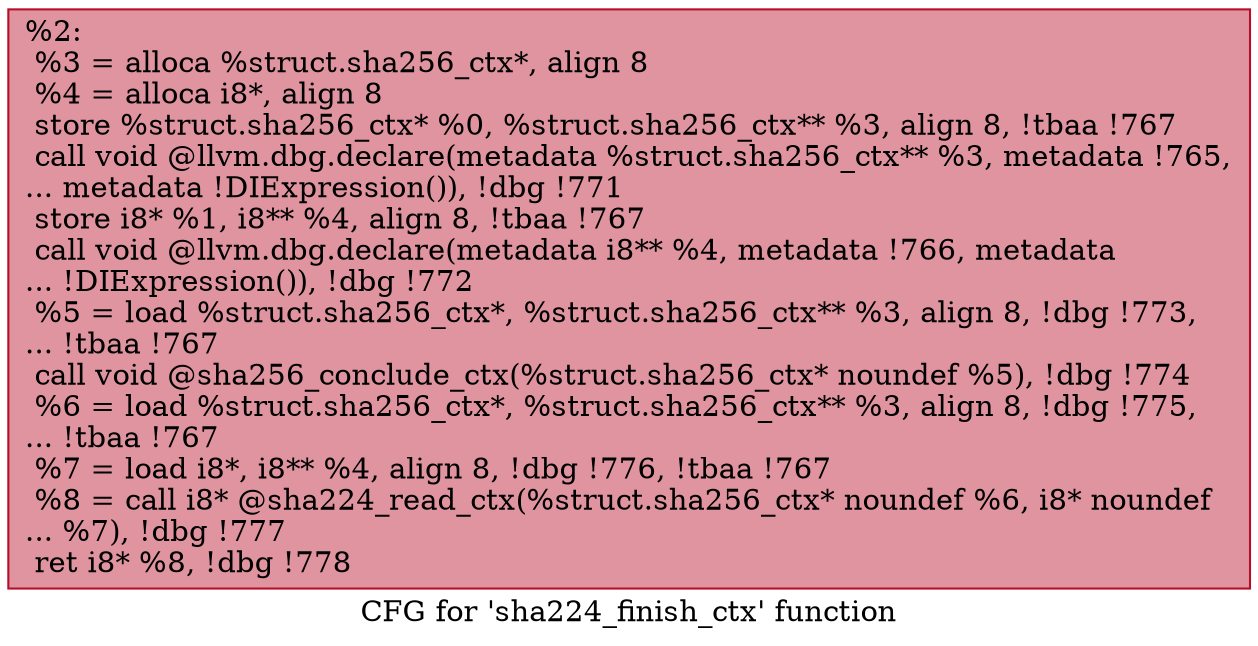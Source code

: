 digraph "CFG for 'sha224_finish_ctx' function" {
	label="CFG for 'sha224_finish_ctx' function";

	Node0xfe9660 [shape=record,color="#b70d28ff", style=filled, fillcolor="#b70d2870",label="{%2:\l  %3 = alloca %struct.sha256_ctx*, align 8\l  %4 = alloca i8*, align 8\l  store %struct.sha256_ctx* %0, %struct.sha256_ctx** %3, align 8, !tbaa !767\l  call void @llvm.dbg.declare(metadata %struct.sha256_ctx** %3, metadata !765,\l... metadata !DIExpression()), !dbg !771\l  store i8* %1, i8** %4, align 8, !tbaa !767\l  call void @llvm.dbg.declare(metadata i8** %4, metadata !766, metadata\l... !DIExpression()), !dbg !772\l  %5 = load %struct.sha256_ctx*, %struct.sha256_ctx** %3, align 8, !dbg !773,\l... !tbaa !767\l  call void @sha256_conclude_ctx(%struct.sha256_ctx* noundef %5), !dbg !774\l  %6 = load %struct.sha256_ctx*, %struct.sha256_ctx** %3, align 8, !dbg !775,\l... !tbaa !767\l  %7 = load i8*, i8** %4, align 8, !dbg !776, !tbaa !767\l  %8 = call i8* @sha224_read_ctx(%struct.sha256_ctx* noundef %6, i8* noundef\l... %7), !dbg !777\l  ret i8* %8, !dbg !778\l}"];
}
